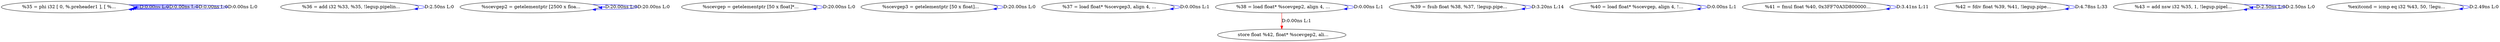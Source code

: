 digraph {
Node0x25d8c00[label="  %35 = phi i32 [ 0, %.preheader1 ], [ %..."];
Node0x25d8c00 -> Node0x25d8c00[label="D:0.00ns L:0",color=blue];
Node0x25d8c00 -> Node0x25d8c00[label="D:0.00ns L:0",color=blue];
Node0x25d8c00 -> Node0x25d8c00[label="D:0.00ns L:0",color=blue];
Node0x25d8c00 -> Node0x25d8c00[label="D:0.00ns L:0",color=blue];
Node0x25d8ce0[label="  %36 = add i32 %33, %35, !legup.pipelin..."];
Node0x25d8ce0 -> Node0x25d8ce0[label="D:2.50ns L:0",color=blue];
Node0x25d8dc0[label="  %scevgep2 = getelementptr [2500 x floa..."];
Node0x25d8dc0 -> Node0x25d8dc0[label="D:20.00ns L:0",color=blue];
Node0x25d8dc0 -> Node0x25d8dc0[label="D:20.00ns L:0",color=blue];
Node0x25d8ea0[label="  %scevgep = getelementptr [50 x float]*..."];
Node0x25d8ea0 -> Node0x25d8ea0[label="D:20.00ns L:0",color=blue];
Node0x25d8f80[label="  %scevgep3 = getelementptr [50 x float]..."];
Node0x25d8f80 -> Node0x25d8f80[label="D:20.00ns L:0",color=blue];
Node0x25d9140[label="  %37 = load float* %scevgep3, align 4, ..."];
Node0x25d9140 -> Node0x25d9140[label="D:0.00ns L:1",color=blue];
Node0x25d9220[label="  %38 = load float* %scevgep2, align 4, ..."];
Node0x25d9220 -> Node0x25d9220[label="D:0.00ns L:1",color=blue];
Node0x25d9680[label="  store float %42, float* %scevgep2, ali..."];
Node0x25d9220 -> Node0x25d9680[label="D:0.00ns L:1",color=red];
Node0x25d9300[label="  %39 = fsub float %38, %37, !legup.pipe..."];
Node0x25d9300 -> Node0x25d9300[label="D:3.20ns L:14",color=blue];
Node0x25d93e0[label="  %40 = load float* %scevgep, align 4, !..."];
Node0x25d93e0 -> Node0x25d93e0[label="D:0.00ns L:1",color=blue];
Node0x25d94c0[label="  %41 = fmul float %40, 0x3FF70A3D800000..."];
Node0x25d94c0 -> Node0x25d94c0[label="D:3.41ns L:11",color=blue];
Node0x25d95a0[label="  %42 = fdiv float %39, %41, !legup.pipe..."];
Node0x25d95a0 -> Node0x25d95a0[label="D:4.78ns L:33",color=blue];
Node0x25d9760[label="  %43 = add nsw i32 %35, 1, !legup.pipel..."];
Node0x25d9760 -> Node0x25d9760[label="D:2.50ns L:0",color=blue];
Node0x25d9760 -> Node0x25d9760[label="D:2.50ns L:0",color=blue];
Node0x25d98c0[label="  %exitcond = icmp eq i32 %43, 50, !legu..."];
Node0x25d98c0 -> Node0x25d98c0[label="D:2.49ns L:0",color=blue];
}
